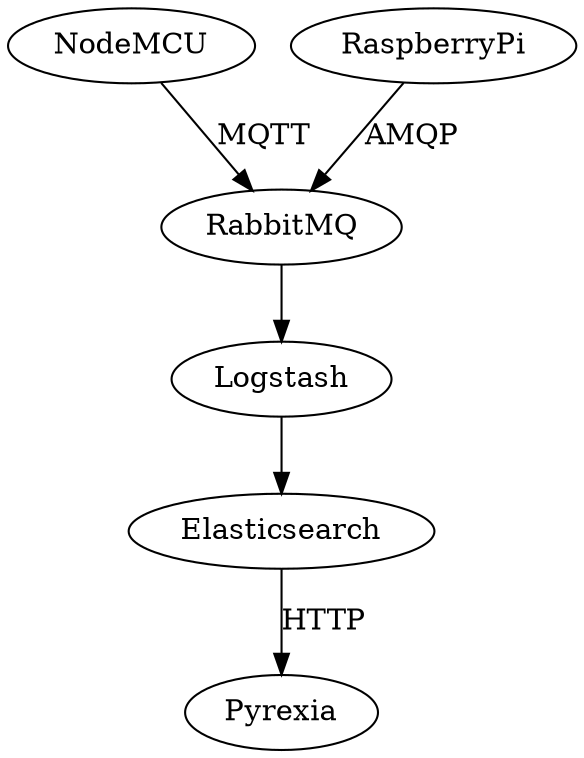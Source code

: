 digraph archictecture {
	NodeMCU
	RaspberryPi
	RabbitMQ
	Logstash
	Elasticsearch
	Pyrexia

	NodeMCU -> RabbitMQ [label = "MQTT"]
	RaspberryPi -> RabbitMQ [label = "AMQP"]
	RabbitMQ -> Logstash
	Logstash -> Elasticsearch
	Elasticsearch -> Pyrexia [label = "HTTP"]
}
